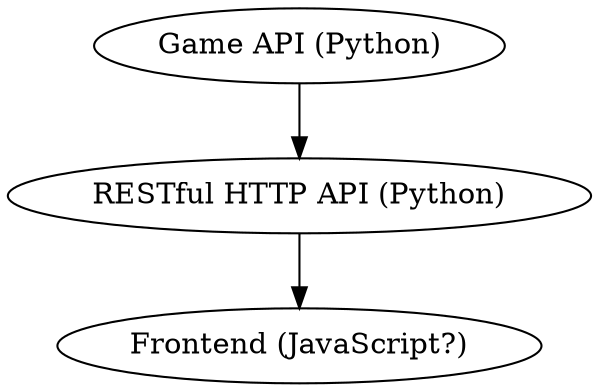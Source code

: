 // Use http://www.graphviz.org/ to visualize this.
// For example: `neato -Tpdf -o structure.pdf structure.dot`

digraph battleship {
    "Game API (Python)" -> "RESTful HTTP API (Python)" -> "Frontend (JavaScript?)";
}
